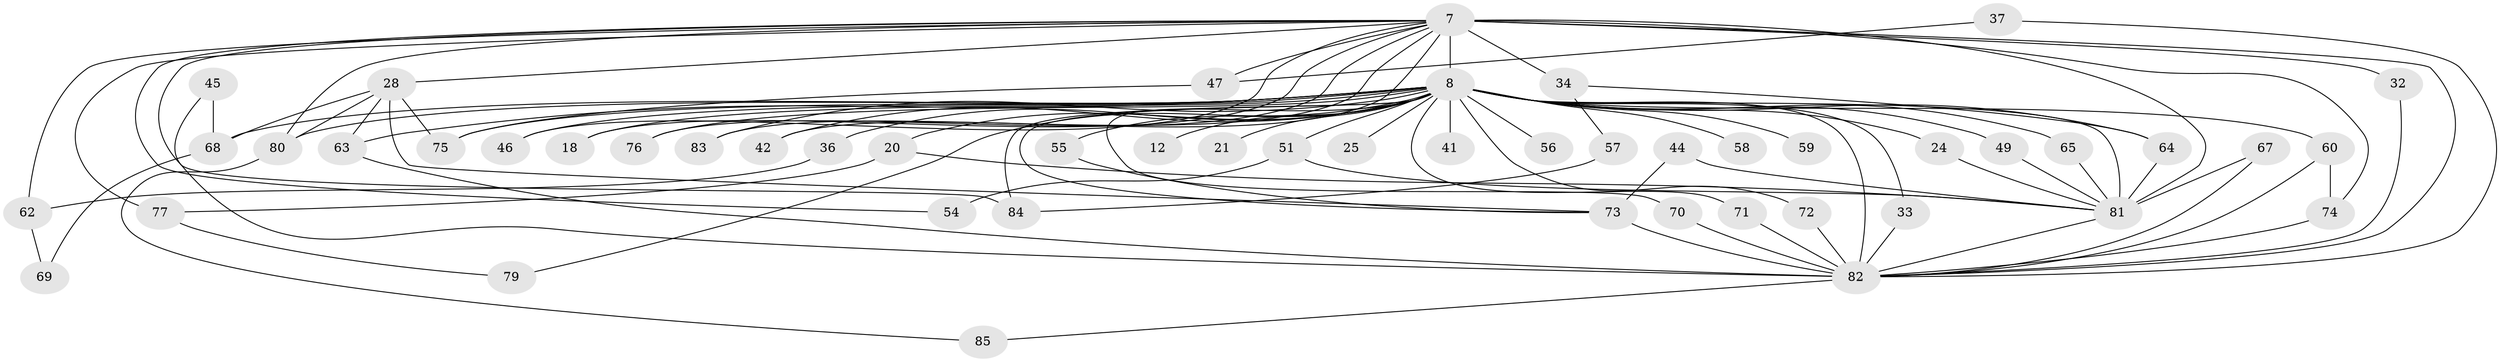 // original degree distribution, {21: 0.023529411764705882, 23: 0.011764705882352941, 27: 0.011764705882352941, 16: 0.011764705882352941, 18: 0.011764705882352941, 19: 0.023529411764705882, 15: 0.011764705882352941, 12: 0.011764705882352941, 3: 0.2235294117647059, 2: 0.5294117647058824, 9: 0.011764705882352941, 5: 0.03529411764705882, 4: 0.08235294117647059}
// Generated by graph-tools (version 1.1) at 2025/48/03/04/25 21:48:55]
// undirected, 51 vertices, 95 edges
graph export_dot {
graph [start="1"]
  node [color=gray90,style=filled];
  7 [super="+1"];
  8 [super="+6+3"];
  12;
  18;
  20;
  21;
  24;
  25;
  28 [super="+13"];
  32;
  33;
  34;
  36;
  37;
  41;
  42;
  44;
  45;
  46;
  47 [super="+15"];
  49;
  51 [super="+48"];
  54;
  55;
  56;
  57;
  58;
  59;
  60 [super="+29+52"];
  62 [super="+61"];
  63 [super="+40+43"];
  64 [super="+53"];
  65;
  67;
  68 [super="+39"];
  69;
  70;
  71 [super="+66"];
  72;
  73 [super="+26+30"];
  74 [super="+19"];
  75 [super="+23"];
  76;
  77 [super="+50"];
  79;
  80 [super="+78"];
  81 [super="+11+10"];
  82 [super="+17+5"];
  83;
  84 [super="+38"];
  85;
  7 -- 8 [weight=8];
  7 -- 34 [weight=2];
  7 -- 42;
  7 -- 47 [weight=3];
  7 -- 54;
  7 -- 62 [weight=2];
  7 -- 76;
  7 -- 77 [weight=2];
  7 -- 83;
  7 -- 18;
  7 -- 28 [weight=3];
  7 -- 32;
  7 -- 46;
  7 -- 84;
  7 -- 74;
  7 -- 81 [weight=5];
  7 -- 80;
  7 -- 82 [weight=5];
  8 -- 41 [weight=2];
  8 -- 49;
  8 -- 56 [weight=2];
  8 -- 58 [weight=2];
  8 -- 65;
  8 -- 70;
  8 -- 83;
  8 -- 21;
  8 -- 24;
  8 -- 46;
  8 -- 84 [weight=3];
  8 -- 81 [weight=8];
  8 -- 68 [weight=3];
  8 -- 75;
  8 -- 51 [weight=3];
  8 -- 63;
  8 -- 82 [weight=9];
  8 -- 64;
  8 -- 72;
  8 -- 73;
  8 -- 12 [weight=2];
  8 -- 76;
  8 -- 79;
  8 -- 80 [weight=2];
  8 -- 18;
  8 -- 20;
  8 -- 25 [weight=2];
  8 -- 33;
  8 -- 36;
  8 -- 42;
  8 -- 55;
  8 -- 59;
  8 -- 60 [weight=4];
  8 -- 71;
  20 -- 77;
  20 -- 81;
  24 -- 81;
  28 -- 75;
  28 -- 68;
  28 -- 73;
  28 -- 80;
  28 -- 63 [weight=2];
  32 -- 82;
  33 -- 82;
  34 -- 57;
  34 -- 64;
  36 -- 62;
  37 -- 47;
  37 -- 82;
  44 -- 81;
  44 -- 73;
  45 -- 68;
  45 -- 82;
  47 -- 75;
  49 -- 81;
  51 -- 81;
  51 -- 54;
  55 -- 73;
  57 -- 84;
  60 -- 82;
  60 -- 74;
  62 -- 69;
  63 -- 82;
  64 -- 81;
  65 -- 81;
  67 -- 81;
  67 -- 82;
  68 -- 69;
  70 -- 82;
  71 -- 82;
  72 -- 82;
  73 -- 82 [weight=3];
  74 -- 82;
  77 -- 79;
  80 -- 85;
  81 -- 82 [weight=5];
  82 -- 85;
}

